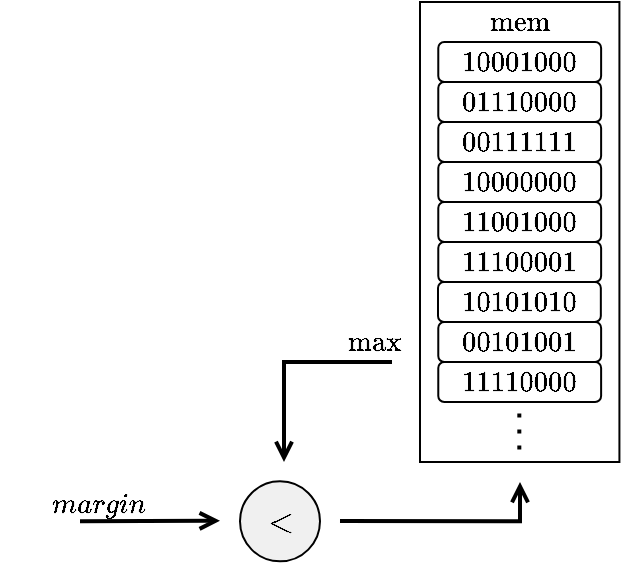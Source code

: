 <mxfile version="26.2.2">
  <diagram name="Page-1" id="GQhkQCtYilufh4gHV34r">
    <mxGraphModel dx="603" dy="1159" grid="1" gridSize="10" guides="1" tooltips="1" connect="1" arrows="1" fold="1" page="1" pageScale="1" pageWidth="595" pageHeight="842" math="1" shadow="0">
      <root>
        <mxCell id="0" />
        <mxCell id="1" parent="0" />
        <mxCell id="9Us6M7-slf2VWFQs3xfb-2" value="" style="rounded=0;whiteSpace=wrap;html=1;" vertex="1" parent="1">
          <mxGeometry x="248" y="-790" width="99.71" height="230" as="geometry" />
        </mxCell>
        <mxCell id="9Us6M7-slf2VWFQs3xfb-3" value="$$11100001$$" style="rounded=1;whiteSpace=wrap;html=1;" vertex="1" parent="1">
          <mxGeometry x="257.14" y="-670" width="81.42" height="20" as="geometry" />
        </mxCell>
        <mxCell id="9Us6M7-slf2VWFQs3xfb-4" value="$$11001000$$" style="rounded=1;whiteSpace=wrap;html=1;" vertex="1" parent="1">
          <mxGeometry x="257.14" y="-690" width="81.42" height="20" as="geometry" />
        </mxCell>
        <mxCell id="9Us6M7-slf2VWFQs3xfb-5" value="$$10000000$$" style="rounded=1;whiteSpace=wrap;html=1;" vertex="1" parent="1">
          <mxGeometry x="257.14" y="-710" width="81.42" height="20" as="geometry" />
        </mxCell>
        <mxCell id="9Us6M7-slf2VWFQs3xfb-6" value="$$00111111$$" style="rounded=1;whiteSpace=wrap;html=1;" vertex="1" parent="1">
          <mxGeometry x="257.14" y="-730" width="81.42" height="20" as="geometry" />
        </mxCell>
        <mxCell id="9Us6M7-slf2VWFQs3xfb-7" value="$$01110000$$" style="rounded=1;whiteSpace=wrap;html=1;" vertex="1" parent="1">
          <mxGeometry x="257.14" y="-750" width="81.42" height="20" as="geometry" />
        </mxCell>
        <mxCell id="9Us6M7-slf2VWFQs3xfb-8" value="$$10001000$$" style="rounded=1;whiteSpace=wrap;html=1;" vertex="1" parent="1">
          <mxGeometry x="257.14" y="-770" width="81.42" height="20" as="geometry" />
        </mxCell>
        <mxCell id="9Us6M7-slf2VWFQs3xfb-9" value="$$00101001$$" style="rounded=1;whiteSpace=wrap;html=1;" vertex="1" parent="1">
          <mxGeometry x="257.14" y="-630" width="81.42" height="20" as="geometry" />
        </mxCell>
        <mxCell id="9Us6M7-slf2VWFQs3xfb-10" value="$$10101010$$" style="rounded=1;whiteSpace=wrap;html=1;" vertex="1" parent="1">
          <mxGeometry x="257" y="-650" width="81.42" height="20" as="geometry" />
        </mxCell>
        <mxCell id="9Us6M7-slf2VWFQs3xfb-11" value="$$11110000$$" style="rounded=1;whiteSpace=wrap;html=1;" vertex="1" parent="1">
          <mxGeometry x="257.14" y="-610" width="81.42" height="20" as="geometry" />
        </mxCell>
        <mxCell id="9Us6M7-slf2VWFQs3xfb-13" value="" style="endArrow=none;dashed=1;html=1;dashPattern=1 3;strokeWidth=2;rounded=0;" edge="1" parent="1">
          <mxGeometry width="50" height="50" relative="1" as="geometry">
            <mxPoint x="297.66" y="-584.2" as="sourcePoint" />
            <mxPoint x="297.66" y="-564" as="targetPoint" />
          </mxGeometry>
        </mxCell>
        <mxCell id="9Us6M7-slf2VWFQs3xfb-14" value="" style="ellipse;whiteSpace=wrap;html=1;aspect=fixed;fillColor=#F0F0F0;" vertex="1" parent="1">
          <mxGeometry x="158" y="-550.35" width="40" height="40" as="geometry" />
        </mxCell>
        <mxCell id="9Us6M7-slf2VWFQs3xfb-15" value="&lt;font style=&quot;font-size: 14px;&quot;&gt;$$\lt$$&lt;/font&gt;" style="text;html=1;align=center;verticalAlign=middle;whiteSpace=wrap;rounded=0;" vertex="1" parent="1">
          <mxGeometry x="172.234" y="-536.696" width="11.538" height="12.698" as="geometry" />
        </mxCell>
        <mxCell id="9Us6M7-slf2VWFQs3xfb-16" value="$$\text{max}$$" style="text;html=1;align=center;verticalAlign=middle;whiteSpace=wrap;rounded=0;" vertex="1" parent="1">
          <mxGeometry x="210" y="-630" width="30" height="20" as="geometry" />
        </mxCell>
        <mxCell id="9Us6M7-slf2VWFQs3xfb-17" value="" style="endArrow=open;html=1;rounded=0;strokeWidth=2;endFill=0;" edge="1" parent="1">
          <mxGeometry width="50" height="50" relative="1" as="geometry">
            <mxPoint x="78" y="-530.35" as="sourcePoint" />
            <mxPoint x="148" y="-530.59" as="targetPoint" />
          </mxGeometry>
        </mxCell>
        <mxCell id="9Us6M7-slf2VWFQs3xfb-18" value="" style="endArrow=open;html=1;rounded=0;endFill=0;strokeWidth=2;" edge="1" parent="1">
          <mxGeometry width="50" height="50" relative="1" as="geometry">
            <mxPoint x="234" y="-610" as="sourcePoint" />
            <mxPoint x="180" y="-560" as="targetPoint" />
            <Array as="points">
              <mxPoint x="180" y="-610" />
            </Array>
          </mxGeometry>
        </mxCell>
        <mxCell id="9Us6M7-slf2VWFQs3xfb-19" value="$$\textit{margin}$$" style="text;html=1;align=center;verticalAlign=middle;whiteSpace=wrap;rounded=0;" vertex="1" parent="1">
          <mxGeometry x="58" y="-554" width="60" height="30" as="geometry" />
        </mxCell>
        <mxCell id="9Us6M7-slf2VWFQs3xfb-20" value="$$\text{mem}$$" style="text;html=1;align=center;verticalAlign=middle;whiteSpace=wrap;rounded=0;" vertex="1" parent="1">
          <mxGeometry x="276.85" y="-790" width="42" height="20" as="geometry" />
        </mxCell>
        <mxCell id="9Us6M7-slf2VWFQs3xfb-22" value="" style="endArrow=open;html=1;rounded=0;strokeWidth=2;endFill=0;" edge="1" parent="1">
          <mxGeometry width="50" height="50" relative="1" as="geometry">
            <mxPoint x="208" y="-530.52" as="sourcePoint" />
            <mxPoint x="298" y="-550" as="targetPoint" />
            <Array as="points">
              <mxPoint x="298" y="-530.35" />
            </Array>
          </mxGeometry>
        </mxCell>
      </root>
    </mxGraphModel>
  </diagram>
</mxfile>
